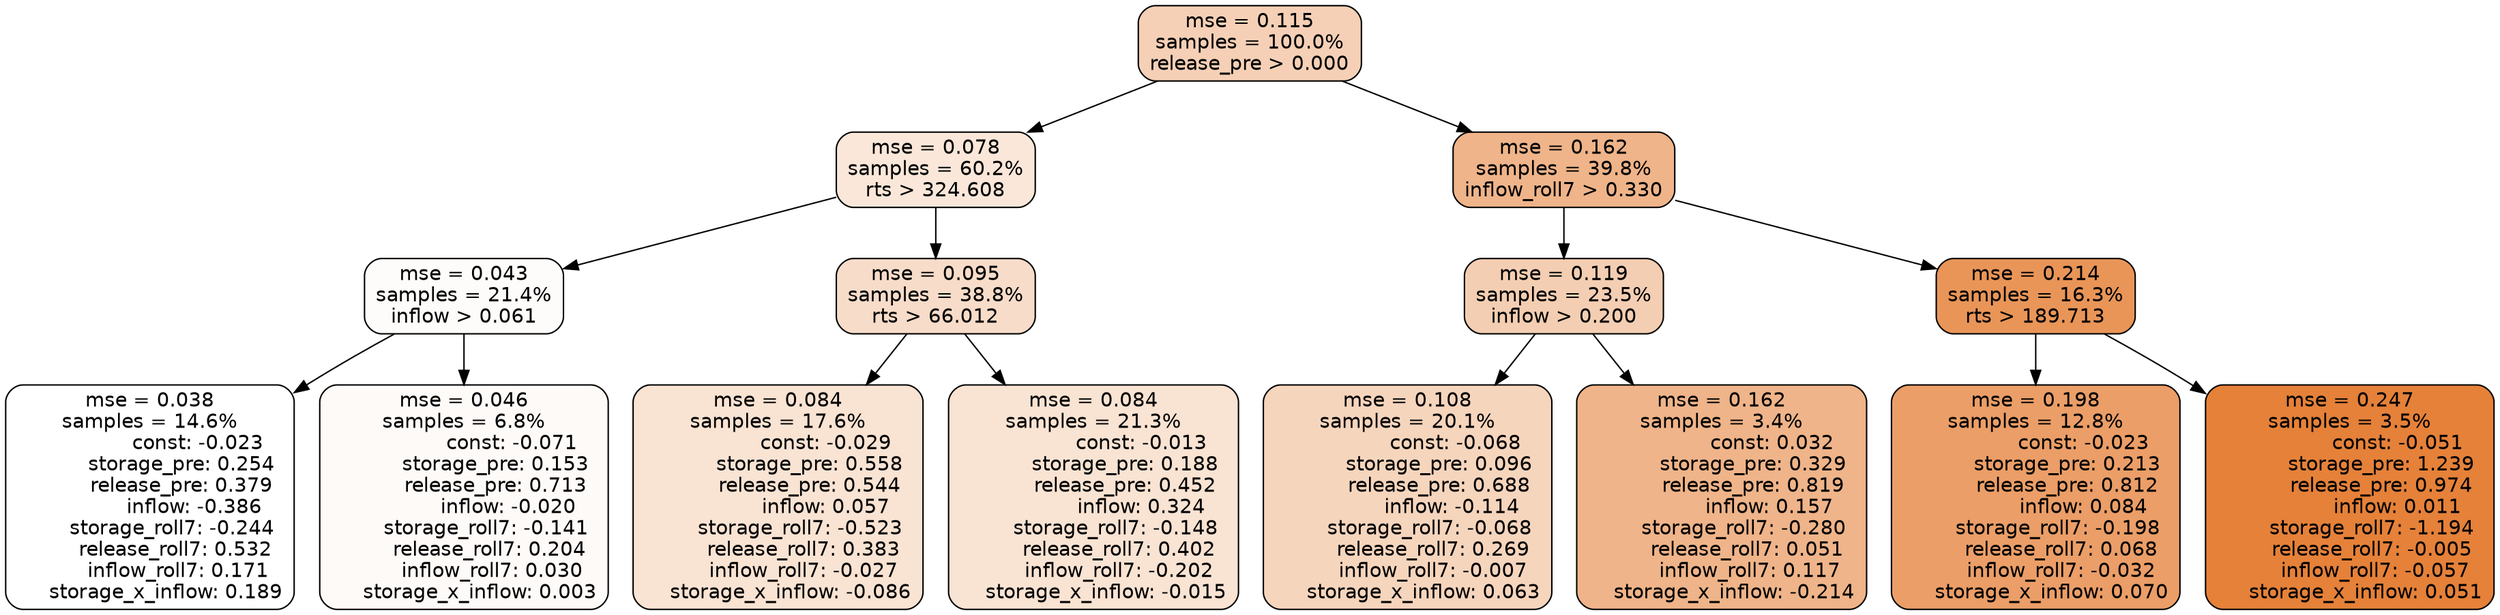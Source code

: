 digraph tree {
node [shape=rectangle, style="filled, rounded", color="black", fontname=helvetica] ;
edge [fontname=helvetica] ;
	"0" [label="mse = 0.115
samples = 100.0%
release_pre > 0.000", fillcolor="#f5d0b6"]
	"1" [label="mse = 0.078
samples = 60.2%
rts > 324.608", fillcolor="#fae7d9"]
	"8" [label="mse = 0.162
samples = 39.8%
inflow_roll7 > 0.330", fillcolor="#efb489"]
	"5" [label="mse = 0.043
samples = 21.4%
inflow > 0.061", fillcolor="#fefcfa"]
	"2" [label="mse = 0.095
samples = 38.8%
rts > 66.012", fillcolor="#f7dcc9"]
	"9" [label="mse = 0.119
samples = 23.5%
inflow > 0.200", fillcolor="#f4ceb2"]
	"12" [label="mse = 0.214
samples = 16.3%
rts > 189.713", fillcolor="#e99558"]
	"6" [label="mse = 0.038
samples = 14.6%
               const: -0.023
          storage_pre: 0.254
          release_pre: 0.379
              inflow: -0.386
       storage_roll7: -0.244
        release_roll7: 0.532
         inflow_roll7: 0.171
     storage_x_inflow: 0.189", fillcolor="#ffffff"]
	"7" [label="mse = 0.046
samples = 6.8%
               const: -0.071
          storage_pre: 0.153
          release_pre: 0.713
              inflow: -0.020
       storage_roll7: -0.141
        release_roll7: 0.204
         inflow_roll7: 0.030
     storage_x_inflow: 0.003", fillcolor="#fefaf8"]
	"4" [label="mse = 0.084
samples = 17.6%
               const: -0.029
          storage_pre: 0.558
          release_pre: 0.544
               inflow: 0.057
       storage_roll7: -0.523
        release_roll7: 0.383
        inflow_roll7: -0.027
    storage_x_inflow: -0.086", fillcolor="#f9e3d3"]
	"3" [label="mse = 0.084
samples = 21.3%
               const: -0.013
          storage_pre: 0.188
          release_pre: 0.452
               inflow: 0.324
       storage_roll7: -0.148
        release_roll7: 0.402
        inflow_roll7: -0.202
    storage_x_inflow: -0.015", fillcolor="#f9e3d3"]
	"10" [label="mse = 0.108
samples = 20.1%
               const: -0.068
          storage_pre: 0.096
          release_pre: 0.688
              inflow: -0.114
       storage_roll7: -0.068
        release_roll7: 0.269
        inflow_roll7: -0.007
     storage_x_inflow: 0.063", fillcolor="#f6d5bd"]
	"11" [label="mse = 0.162
samples = 3.4%
                const: 0.032
          storage_pre: 0.329
          release_pre: 0.819
               inflow: 0.157
       storage_roll7: -0.280
        release_roll7: 0.051
         inflow_roll7: 0.117
    storage_x_inflow: -0.214", fillcolor="#efb489"]
	"13" [label="mse = 0.198
samples = 12.8%
               const: -0.023
          storage_pre: 0.213
          release_pre: 0.812
               inflow: 0.084
       storage_roll7: -0.198
        release_roll7: 0.068
        inflow_roll7: -0.032
     storage_x_inflow: 0.070", fillcolor="#eb9e67"]
	"14" [label="mse = 0.247
samples = 3.5%
               const: -0.051
          storage_pre: 1.239
          release_pre: 0.974
               inflow: 0.011
       storage_roll7: -1.194
       release_roll7: -0.005
        inflow_roll7: -0.057
     storage_x_inflow: 0.051", fillcolor="#e58139"]

	"0" -> "1"
	"0" -> "8"
	"1" -> "2"
	"1" -> "5"
	"8" -> "9"
	"8" -> "12"
	"5" -> "6"
	"5" -> "7"
	"2" -> "3"
	"2" -> "4"
	"9" -> "10"
	"9" -> "11"
	"12" -> "13"
	"12" -> "14"
}